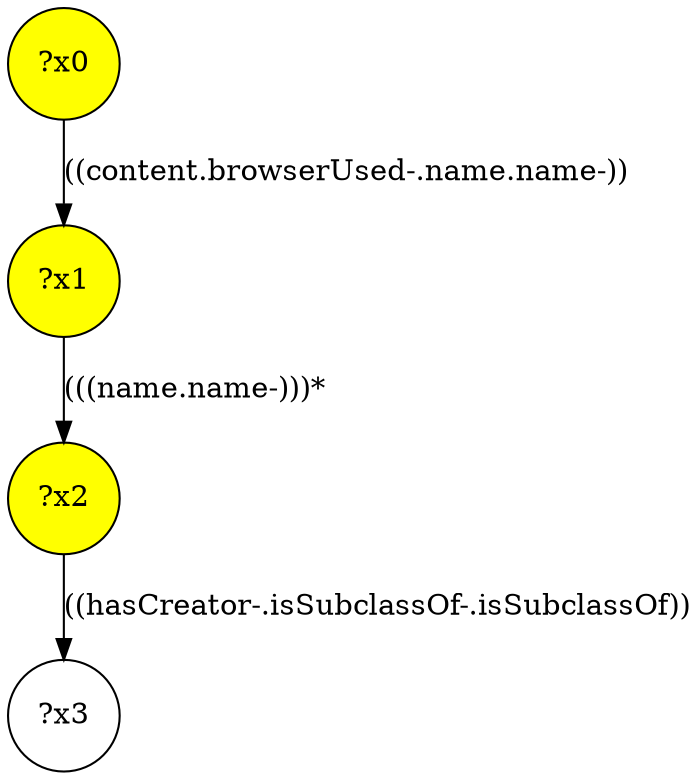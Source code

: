 digraph g {
	x0 [fillcolor="yellow", style="filled," shape=circle, label="?x0"];
	x1 [fillcolor="yellow", style="filled," shape=circle, label="?x1"];
	x2 [fillcolor="yellow", style="filled," shape=circle, label="?x2"];
	x0 -> x1 [label="((content.browserUsed-.name.name-))"];
	x1 -> x2 [label="(((name.name-)))*"];
	x3 [shape=circle, label="?x3"];
	x2 -> x3 [label="((hasCreator-.isSubclassOf-.isSubclassOf))"];
}
